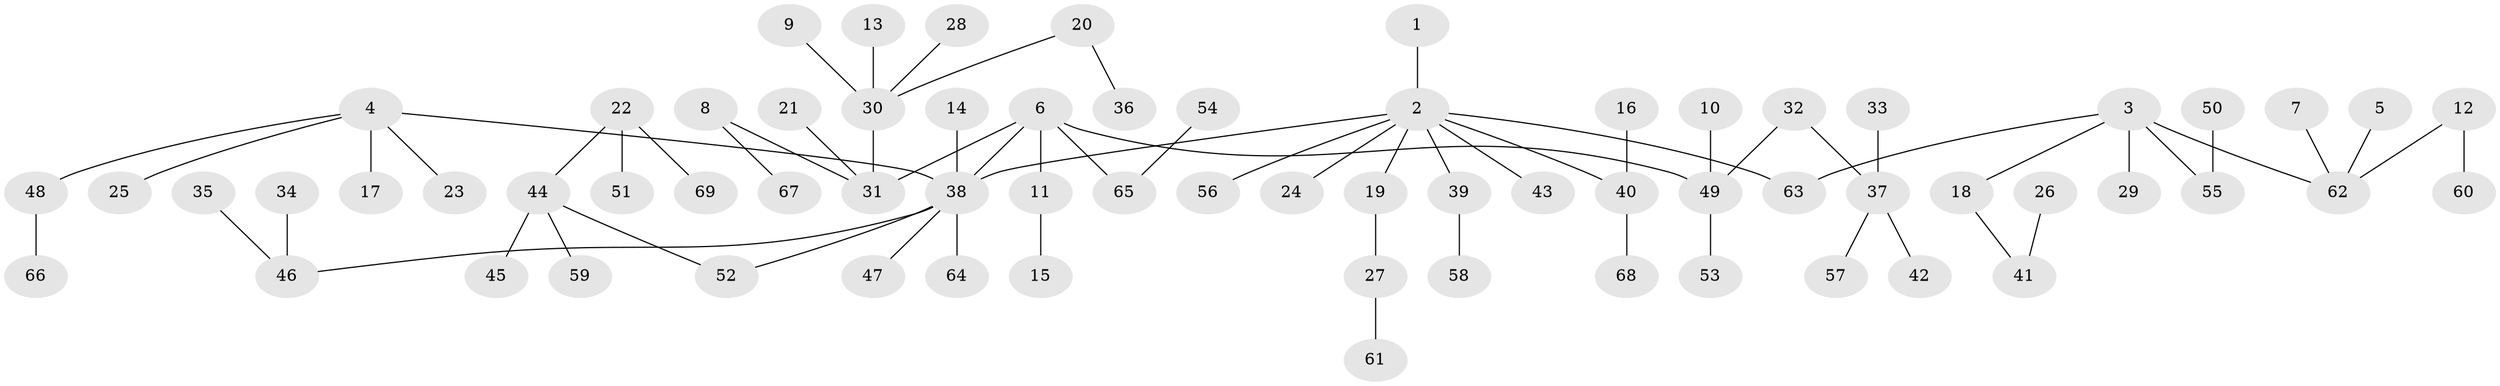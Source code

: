 // original degree distribution, {6: 0.028985507246376812, 1: 0.4855072463768116, 5: 0.050724637681159424, 3: 0.10144927536231885, 4: 0.050724637681159424, 2: 0.2826086956521739}
// Generated by graph-tools (version 1.1) at 2025/50/03/09/25 03:50:19]
// undirected, 69 vertices, 68 edges
graph export_dot {
graph [start="1"]
  node [color=gray90,style=filled];
  1;
  2;
  3;
  4;
  5;
  6;
  7;
  8;
  9;
  10;
  11;
  12;
  13;
  14;
  15;
  16;
  17;
  18;
  19;
  20;
  21;
  22;
  23;
  24;
  25;
  26;
  27;
  28;
  29;
  30;
  31;
  32;
  33;
  34;
  35;
  36;
  37;
  38;
  39;
  40;
  41;
  42;
  43;
  44;
  45;
  46;
  47;
  48;
  49;
  50;
  51;
  52;
  53;
  54;
  55;
  56;
  57;
  58;
  59;
  60;
  61;
  62;
  63;
  64;
  65;
  66;
  67;
  68;
  69;
  1 -- 2 [weight=1.0];
  2 -- 19 [weight=1.0];
  2 -- 24 [weight=1.0];
  2 -- 38 [weight=1.0];
  2 -- 39 [weight=1.0];
  2 -- 40 [weight=1.0];
  2 -- 43 [weight=1.0];
  2 -- 56 [weight=1.0];
  2 -- 63 [weight=1.0];
  3 -- 18 [weight=1.0];
  3 -- 29 [weight=1.0];
  3 -- 55 [weight=1.0];
  3 -- 62 [weight=1.0];
  3 -- 63 [weight=1.0];
  4 -- 17 [weight=1.0];
  4 -- 23 [weight=1.0];
  4 -- 25 [weight=1.0];
  4 -- 38 [weight=1.0];
  4 -- 48 [weight=1.0];
  5 -- 62 [weight=1.0];
  6 -- 11 [weight=1.0];
  6 -- 31 [weight=1.0];
  6 -- 38 [weight=1.0];
  6 -- 49 [weight=1.0];
  6 -- 65 [weight=1.0];
  7 -- 62 [weight=1.0];
  8 -- 31 [weight=1.0];
  8 -- 67 [weight=1.0];
  9 -- 30 [weight=1.0];
  10 -- 49 [weight=1.0];
  11 -- 15 [weight=1.0];
  12 -- 60 [weight=1.0];
  12 -- 62 [weight=1.0];
  13 -- 30 [weight=1.0];
  14 -- 38 [weight=1.0];
  16 -- 40 [weight=1.0];
  18 -- 41 [weight=1.0];
  19 -- 27 [weight=1.0];
  20 -- 30 [weight=1.0];
  20 -- 36 [weight=1.0];
  21 -- 31 [weight=1.0];
  22 -- 44 [weight=1.0];
  22 -- 51 [weight=1.0];
  22 -- 69 [weight=1.0];
  26 -- 41 [weight=1.0];
  27 -- 61 [weight=1.0];
  28 -- 30 [weight=1.0];
  30 -- 31 [weight=1.0];
  32 -- 37 [weight=1.0];
  32 -- 49 [weight=1.0];
  33 -- 37 [weight=1.0];
  34 -- 46 [weight=1.0];
  35 -- 46 [weight=1.0];
  37 -- 42 [weight=1.0];
  37 -- 57 [weight=1.0];
  38 -- 46 [weight=1.0];
  38 -- 47 [weight=1.0];
  38 -- 52 [weight=1.0];
  38 -- 64 [weight=1.0];
  39 -- 58 [weight=1.0];
  40 -- 68 [weight=1.0];
  44 -- 45 [weight=1.0];
  44 -- 52 [weight=1.0];
  44 -- 59 [weight=1.0];
  48 -- 66 [weight=1.0];
  49 -- 53 [weight=1.0];
  50 -- 55 [weight=1.0];
  54 -- 65 [weight=1.0];
}

